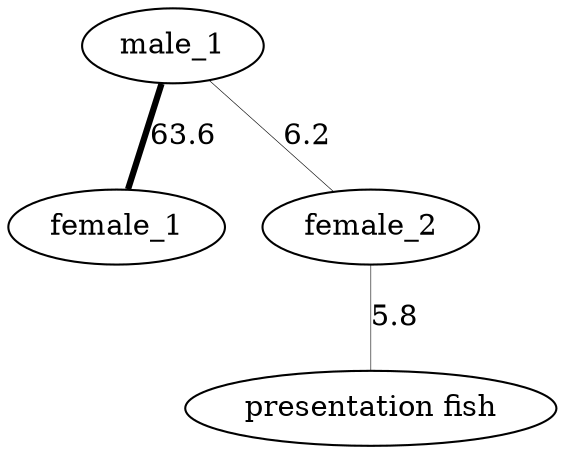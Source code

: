 strict graph  {
male_1;
female_1;
female_2;
"presentation fish";
male_1 -- female_1  [label="63.6", penwidth="3.0"];
male_1 -- female_2  [label="6.2", penwidth="0.29245283018867924"];
female_2 -- "presentation fish"  [label="5.8", penwidth="0.27358490566037735"];
}
